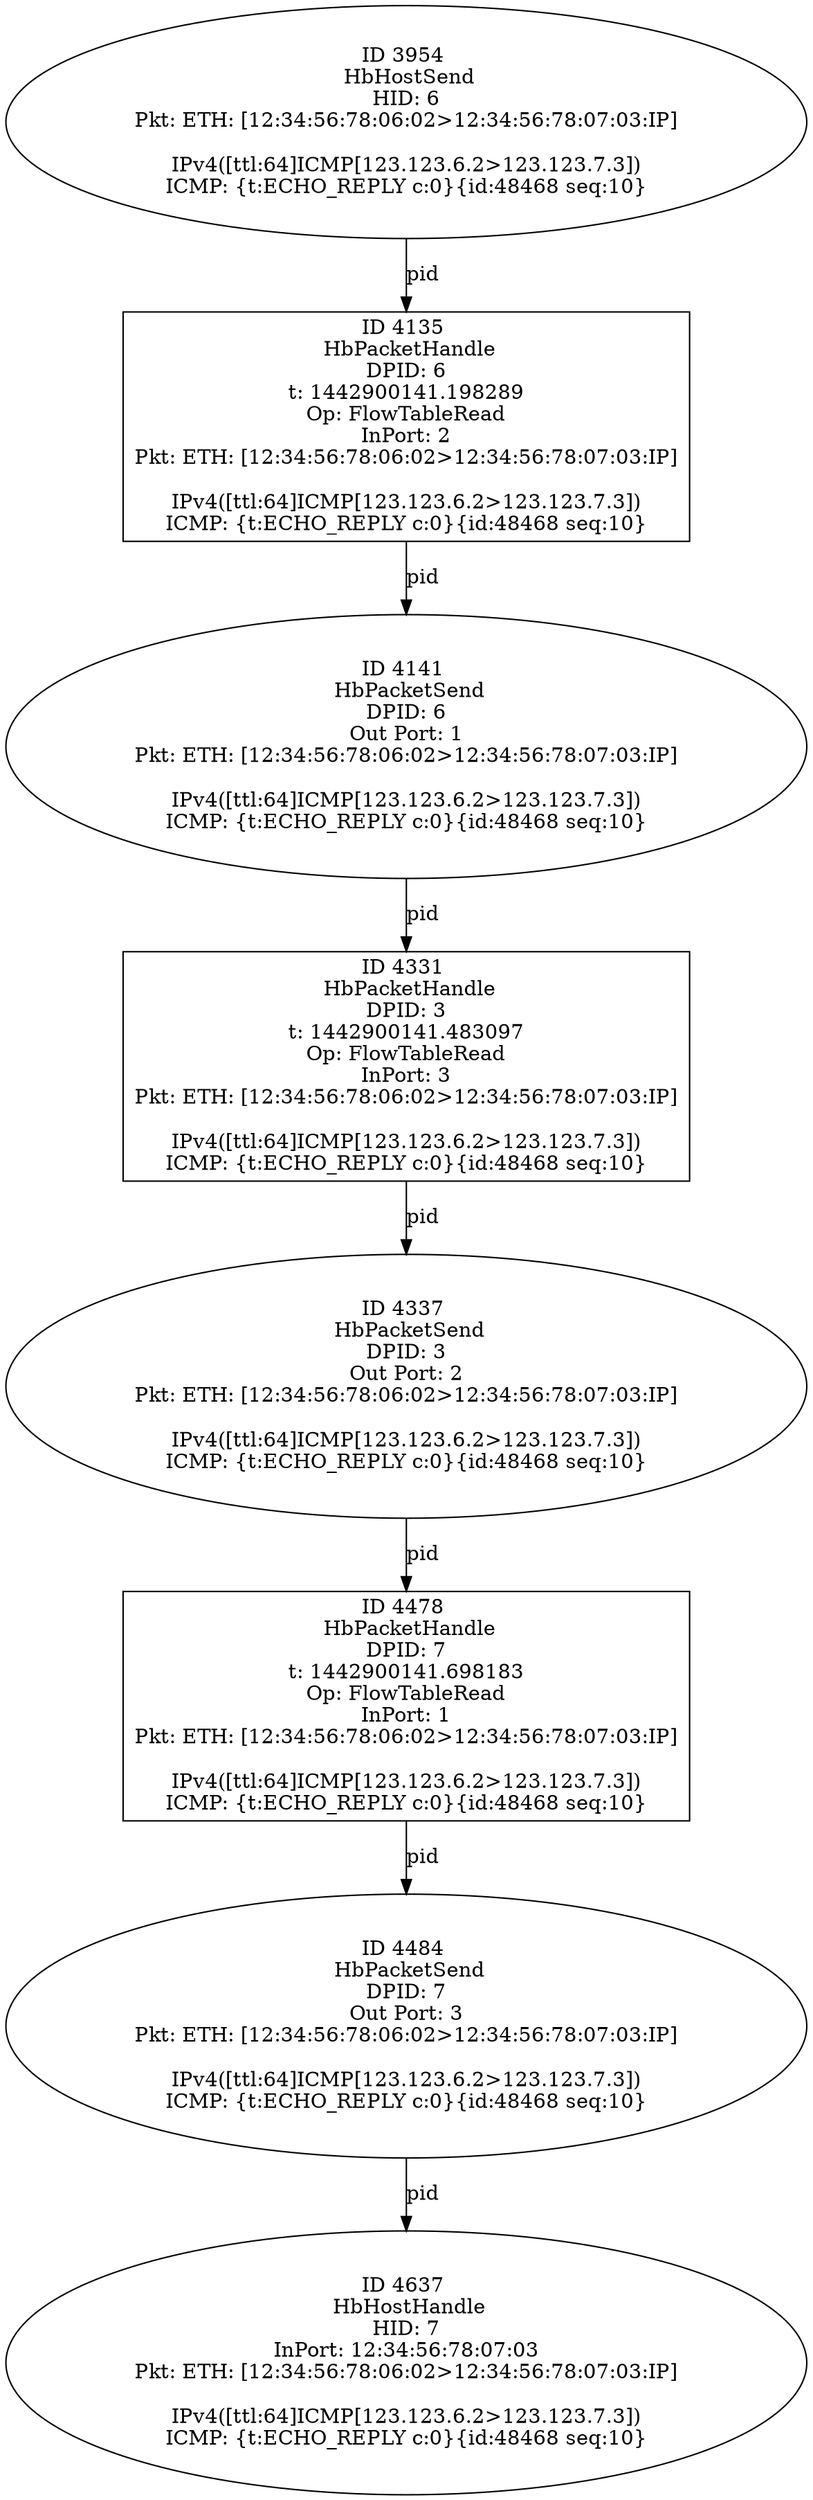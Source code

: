 strict digraph G {
4484 [shape=oval, event=<hb_events.HbPacketSend object at 0x1088a4310>, label="ID 4484 
 HbPacketSend
DPID: 7
Out Port: 3
Pkt: ETH: [12:34:56:78:06:02>12:34:56:78:07:03:IP]

IPv4([ttl:64]ICMP[123.123.6.2>123.123.7.3])
ICMP: {t:ECHO_REPLY c:0}{id:48468 seq:10}"];
4135 [shape=box, event=<hb_events.HbPacketHandle object at 0x1086e1750>, label="ID 4135 
 HbPacketHandle
DPID: 6
t: 1442900141.198289
Op: FlowTableRead
InPort: 2
Pkt: ETH: [12:34:56:78:06:02>12:34:56:78:07:03:IP]

IPv4([ttl:64]ICMP[123.123.6.2>123.123.7.3])
ICMP: {t:ECHO_REPLY c:0}{id:48468 seq:10}"];
4331 [shape=box, event=<hb_events.HbPacketHandle object at 0x1087eb750>, label="ID 4331 
 HbPacketHandle
DPID: 3
t: 1442900141.483097
Op: FlowTableRead
InPort: 3
Pkt: ETH: [12:34:56:78:06:02>12:34:56:78:07:03:IP]

IPv4([ttl:64]ICMP[123.123.6.2>123.123.7.3])
ICMP: {t:ECHO_REPLY c:0}{id:48468 seq:10}"];
4141 [shape=oval, event=<hb_events.HbPacketSend object at 0x1086e1950>, label="ID 4141 
 HbPacketSend
DPID: 6
Out Port: 1
Pkt: ETH: [12:34:56:78:06:02>12:34:56:78:07:03:IP]

IPv4([ttl:64]ICMP[123.123.6.2>123.123.7.3])
ICMP: {t:ECHO_REPLY c:0}{id:48468 seq:10}"];
4337 [shape=oval, event=<hb_events.HbPacketSend object at 0x1087ebf10>, label="ID 4337 
 HbPacketSend
DPID: 3
Out Port: 2
Pkt: ETH: [12:34:56:78:06:02>12:34:56:78:07:03:IP]

IPv4([ttl:64]ICMP[123.123.6.2>123.123.7.3])
ICMP: {t:ECHO_REPLY c:0}{id:48468 seq:10}"];
3954 [shape=oval, event=<hb_events.HbHostSend object at 0x1085e3c50>, label="ID 3954 
 HbHostSend
HID: 6
Pkt: ETH: [12:34:56:78:06:02>12:34:56:78:07:03:IP]

IPv4([ttl:64]ICMP[123.123.6.2>123.123.7.3])
ICMP: {t:ECHO_REPLY c:0}{id:48468 seq:10}"];
4637 [shape=oval, event=<hb_events.HbHostHandle object at 0x108981dd0>, label="ID 4637 
 HbHostHandle
HID: 7
InPort: 12:34:56:78:07:03
Pkt: ETH: [12:34:56:78:06:02>12:34:56:78:07:03:IP]

IPv4([ttl:64]ICMP[123.123.6.2>123.123.7.3])
ICMP: {t:ECHO_REPLY c:0}{id:48468 seq:10}"];
4478 [shape=box, event=<hb_events.HbPacketHandle object at 0x1088a2450>, label="ID 4478 
 HbPacketHandle
DPID: 7
t: 1442900141.698183
Op: FlowTableRead
InPort: 1
Pkt: ETH: [12:34:56:78:06:02>12:34:56:78:07:03:IP]

IPv4([ttl:64]ICMP[123.123.6.2>123.123.7.3])
ICMP: {t:ECHO_REPLY c:0}{id:48468 seq:10}"];
4484 -> 4637  [rel=pid, label=pid];
4135 -> 4141  [rel=pid, label=pid];
4331 -> 4337  [rel=pid, label=pid];
4141 -> 4331  [rel=pid, label=pid];
4337 -> 4478  [rel=pid, label=pid];
3954 -> 4135  [rel=pid, label=pid];
4478 -> 4484  [rel=pid, label=pid];
}
